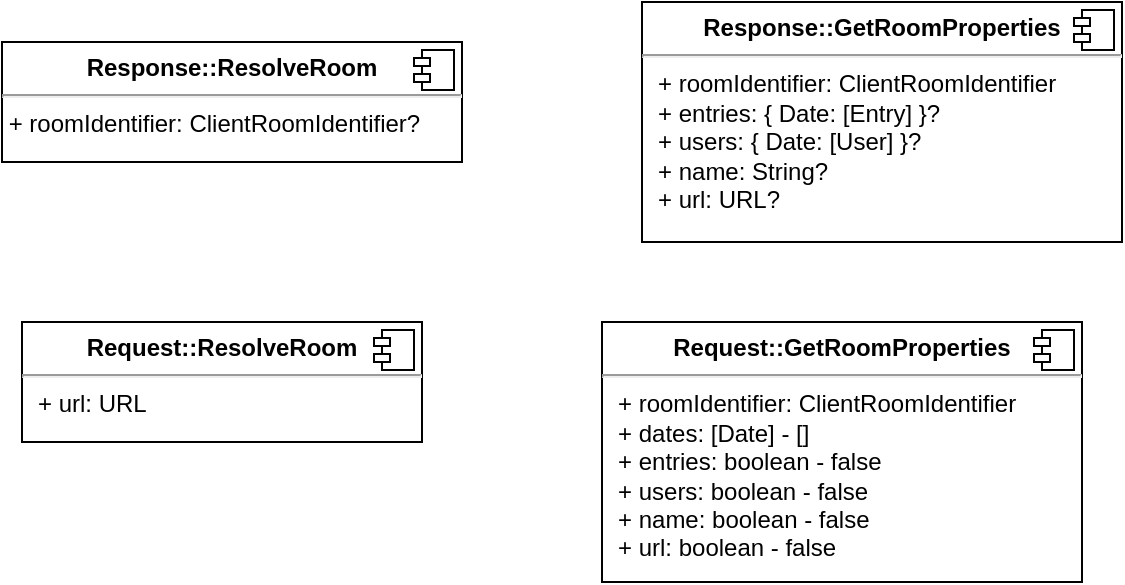 <mxfile version="21.2.1" type="github">
  <diagram name="Page-1" id="n51TAnZlxfRUYqPKpPW-">
    <mxGraphModel dx="877" dy="516" grid="1" gridSize="10" guides="1" tooltips="1" connect="1" arrows="1" fold="1" page="1" pageScale="1" pageWidth="850" pageHeight="1100" math="0" shadow="0">
      <root>
        <mxCell id="0" />
        <mxCell id="1" parent="0" />
        <mxCell id="_M9vyBiTQRy0ly4204Hm-54" value="&lt;p style=&quot;margin:0px;margin-top:6px;text-align:center;&quot;&gt;&lt;b&gt;Request::GetRoomProperties&lt;/b&gt;&lt;br&gt;&lt;/p&gt;&lt;hr&gt;&lt;p style=&quot;margin:0px;margin-left:8px;&quot;&gt;+ roomIdentifier: ClientRoomIdentifier&lt;/p&gt;&lt;p style=&quot;margin:0px;margin-left:8px;&quot;&gt;+ dates: [Date] - [] &lt;/p&gt;&lt;p style=&quot;margin:0px;margin-left:8px;&quot;&gt;+ entries: boolean - false&lt;br&gt;&lt;/p&gt;&lt;p style=&quot;margin:0px;margin-left:8px;&quot;&gt;+ users: boolean - false&lt;br&gt;&lt;/p&gt;&lt;p style=&quot;margin:0px;margin-left:8px;&quot;&gt;+ name: boolean - false&lt;br&gt;&lt;/p&gt;&lt;p style=&quot;margin:0px;margin-left:8px;&quot;&gt;+ url: boolean - false&lt;br&gt;&lt;/p&gt;" style="align=left;overflow=fill;html=1;dropTarget=0;whiteSpace=wrap;" vertex="1" parent="1">
          <mxGeometry x="330" y="180" width="240" height="130" as="geometry" />
        </mxCell>
        <mxCell id="_M9vyBiTQRy0ly4204Hm-55" value="" style="shape=component;jettyWidth=8;jettyHeight=4;" vertex="1" parent="_M9vyBiTQRy0ly4204Hm-54">
          <mxGeometry x="1" width="20" height="20" relative="1" as="geometry">
            <mxPoint x="-24" y="4" as="offset" />
          </mxGeometry>
        </mxCell>
        <mxCell id="_M9vyBiTQRy0ly4204Hm-56" value="&lt;p style=&quot;margin:0px;margin-top:6px;text-align:center;&quot;&gt;&lt;b&gt;Request::ResolveRoom&lt;/b&gt;&lt;br&gt;&lt;/p&gt;&lt;hr&gt;&lt;p style=&quot;margin:0px;margin-left:8px;&quot;&gt;+ url: URL&lt;br&gt;&lt;/p&gt;" style="align=left;overflow=fill;html=1;dropTarget=0;whiteSpace=wrap;" vertex="1" parent="1">
          <mxGeometry x="40" y="180" width="200" height="60" as="geometry" />
        </mxCell>
        <mxCell id="_M9vyBiTQRy0ly4204Hm-57" value="" style="shape=component;jettyWidth=8;jettyHeight=4;" vertex="1" parent="_M9vyBiTQRy0ly4204Hm-56">
          <mxGeometry x="1" width="20" height="20" relative="1" as="geometry">
            <mxPoint x="-24" y="4" as="offset" />
          </mxGeometry>
        </mxCell>
        <mxCell id="_M9vyBiTQRy0ly4204Hm-58" value="&lt;p style=&quot;margin:0px;margin-top:6px;text-align:center;&quot;&gt;&lt;b&gt;Response::ResolveRoom&lt;/b&gt;&lt;br&gt;&lt;/p&gt;&lt;hr&gt;&amp;nbsp;+ roomIdentifier: ClientRoomIdentifier?" style="align=left;overflow=fill;html=1;dropTarget=0;whiteSpace=wrap;" vertex="1" parent="1">
          <mxGeometry x="30" y="40" width="230" height="60" as="geometry" />
        </mxCell>
        <mxCell id="_M9vyBiTQRy0ly4204Hm-59" value="" style="shape=component;jettyWidth=8;jettyHeight=4;" vertex="1" parent="_M9vyBiTQRy0ly4204Hm-58">
          <mxGeometry x="1" width="20" height="20" relative="1" as="geometry">
            <mxPoint x="-24" y="4" as="offset" />
          </mxGeometry>
        </mxCell>
        <mxCell id="_M9vyBiTQRy0ly4204Hm-60" value="&lt;p style=&quot;margin:0px;margin-top:6px;text-align:center;&quot;&gt;&lt;b&gt;Response::GetRoomProperties&lt;/b&gt;&lt;br&gt;&lt;/p&gt;&lt;hr&gt;&lt;p style=&quot;margin:0px;margin-left:8px;&quot;&gt;+ roomIdentifier: ClientRoomIdentifier&lt;/p&gt;&lt;p style=&quot;margin:0px;margin-left:8px;&quot;&gt;+ entries: { Date: [Entry] }?&lt;/p&gt;&lt;p style=&quot;margin:0px;margin-left:8px;&quot;&gt;+ users: { Date: [User] }?&lt;/p&gt;&lt;p style=&quot;margin:0px;margin-left:8px;&quot;&gt;+ name: String?&lt;/p&gt;&lt;p style=&quot;margin:0px;margin-left:8px;&quot;&gt;+ url: URL?&lt;br&gt;&lt;/p&gt;" style="align=left;overflow=fill;html=1;dropTarget=0;whiteSpace=wrap;" vertex="1" parent="1">
          <mxGeometry x="350" y="20" width="240" height="120" as="geometry" />
        </mxCell>
        <mxCell id="_M9vyBiTQRy0ly4204Hm-61" value="" style="shape=component;jettyWidth=8;jettyHeight=4;" vertex="1" parent="_M9vyBiTQRy0ly4204Hm-60">
          <mxGeometry x="1" width="20" height="20" relative="1" as="geometry">
            <mxPoint x="-24" y="4" as="offset" />
          </mxGeometry>
        </mxCell>
        <mxCell id="_M9vyBiTQRy0ly4204Hm-66" style="edgeStyle=orthogonalEdgeStyle;rounded=0;orthogonalLoop=1;jettySize=auto;html=1;exitX=0.5;exitY=1;exitDx=0;exitDy=0;" edge="1" parent="1" source="_M9vyBiTQRy0ly4204Hm-60" target="_M9vyBiTQRy0ly4204Hm-60">
          <mxGeometry relative="1" as="geometry" />
        </mxCell>
      </root>
    </mxGraphModel>
  </diagram>
</mxfile>
